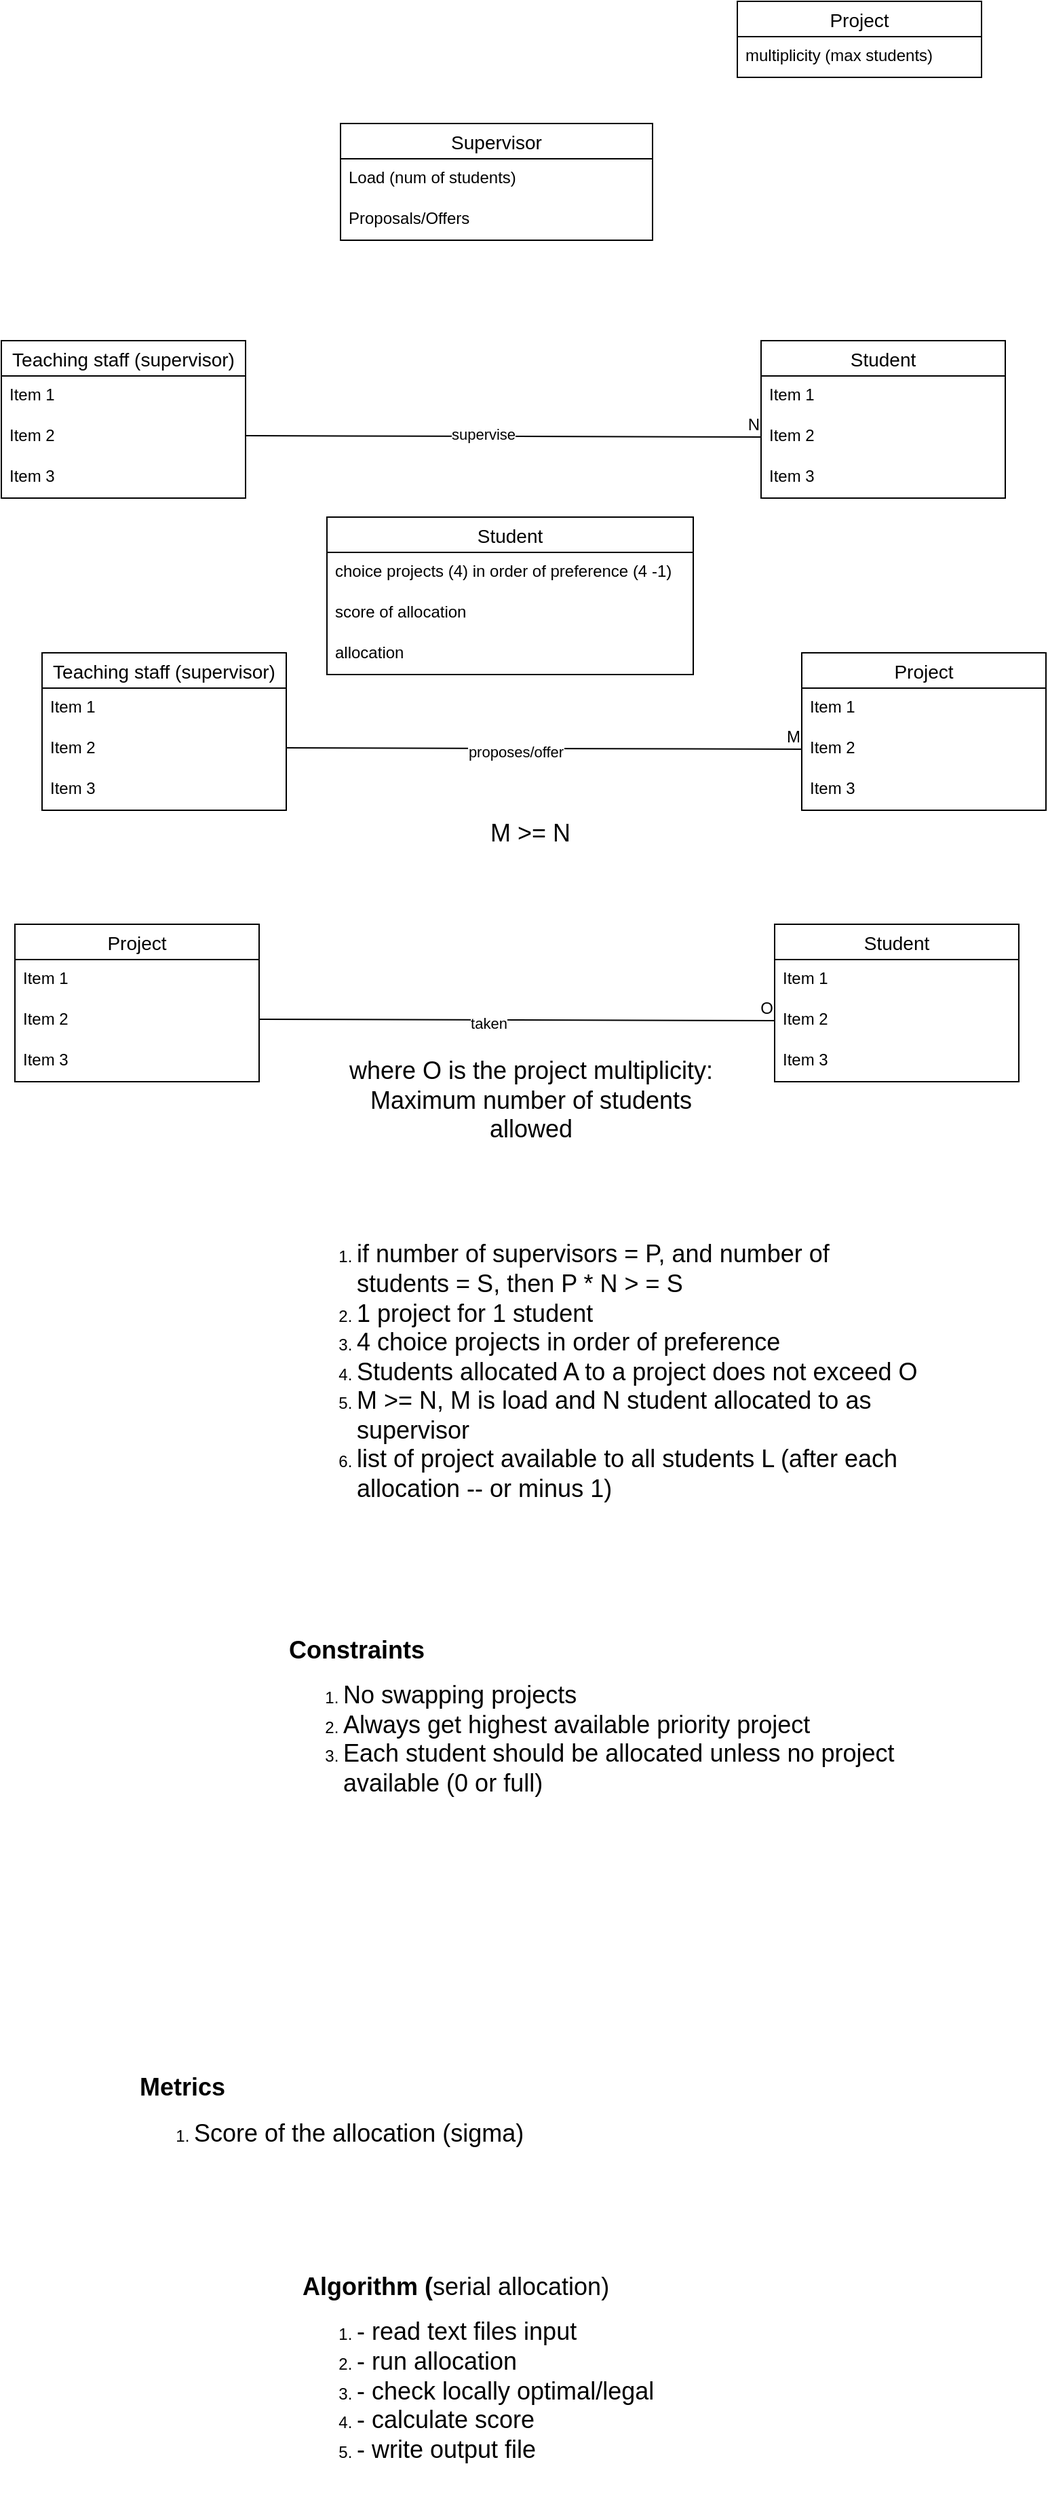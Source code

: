 <mxfile version="20.7.4" type="dropbox"><diagram id="WZCaJGfx7dx679G7GjJ3" name="Page-1"><mxGraphModel dx="1873" dy="1717" grid="1" gridSize="10" guides="1" tooltips="1" connect="1" arrows="1" fold="1" page="1" pageScale="1" pageWidth="850" pageHeight="1100" math="0" shadow="0"><root><mxCell id="0"/><mxCell id="1" parent="0"/><mxCell id="wjH6EYMui78t-Q6fl4C2-4" value="Teaching staff (supervisor)" style="swimlane;fontStyle=0;childLayout=stackLayout;horizontal=1;startSize=26;horizontalStack=0;resizeParent=1;resizeParentMax=0;resizeLast=0;collapsible=1;marginBottom=0;align=center;fontSize=14;" parent="1" vertex="1"><mxGeometry x="-110" y="100" width="180" height="116" as="geometry"/></mxCell><mxCell id="wjH6EYMui78t-Q6fl4C2-5" value="Item 1" style="text;strokeColor=none;fillColor=none;spacingLeft=4;spacingRight=4;overflow=hidden;rotatable=0;points=[[0,0.5],[1,0.5]];portConstraint=eastwest;fontSize=12;" parent="wjH6EYMui78t-Q6fl4C2-4" vertex="1"><mxGeometry y="26" width="180" height="30" as="geometry"/></mxCell><mxCell id="wjH6EYMui78t-Q6fl4C2-6" value="Item 2" style="text;strokeColor=none;fillColor=none;spacingLeft=4;spacingRight=4;overflow=hidden;rotatable=0;points=[[0,0.5],[1,0.5]];portConstraint=eastwest;fontSize=12;" parent="wjH6EYMui78t-Q6fl4C2-4" vertex="1"><mxGeometry y="56" width="180" height="30" as="geometry"/></mxCell><mxCell id="wjH6EYMui78t-Q6fl4C2-7" value="Item 3" style="text;strokeColor=none;fillColor=none;spacingLeft=4;spacingRight=4;overflow=hidden;rotatable=0;points=[[0,0.5],[1,0.5]];portConstraint=eastwest;fontSize=12;" parent="wjH6EYMui78t-Q6fl4C2-4" vertex="1"><mxGeometry y="86" width="180" height="30" as="geometry"/></mxCell><mxCell id="wjH6EYMui78t-Q6fl4C2-8" value="Student" style="swimlane;fontStyle=0;childLayout=stackLayout;horizontal=1;startSize=26;horizontalStack=0;resizeParent=1;resizeParentMax=0;resizeLast=0;collapsible=1;marginBottom=0;align=center;fontSize=14;" parent="1" vertex="1"><mxGeometry x="450" y="100" width="180" height="116" as="geometry"/></mxCell><mxCell id="wjH6EYMui78t-Q6fl4C2-9" value="Item 1" style="text;strokeColor=none;fillColor=none;spacingLeft=4;spacingRight=4;overflow=hidden;rotatable=0;points=[[0,0.5],[1,0.5]];portConstraint=eastwest;fontSize=12;" parent="wjH6EYMui78t-Q6fl4C2-8" vertex="1"><mxGeometry y="26" width="180" height="30" as="geometry"/></mxCell><mxCell id="wjH6EYMui78t-Q6fl4C2-10" value="Item 2" style="text;strokeColor=none;fillColor=none;spacingLeft=4;spacingRight=4;overflow=hidden;rotatable=0;points=[[0,0.5],[1,0.5]];portConstraint=eastwest;fontSize=12;" parent="wjH6EYMui78t-Q6fl4C2-8" vertex="1"><mxGeometry y="56" width="180" height="30" as="geometry"/></mxCell><mxCell id="wjH6EYMui78t-Q6fl4C2-11" value="Item 3" style="text;strokeColor=none;fillColor=none;spacingLeft=4;spacingRight=4;overflow=hidden;rotatable=0;points=[[0,0.5],[1,0.5]];portConstraint=eastwest;fontSize=12;" parent="wjH6EYMui78t-Q6fl4C2-8" vertex="1"><mxGeometry y="86" width="180" height="30" as="geometry"/></mxCell><mxCell id="wjH6EYMui78t-Q6fl4C2-13" value="" style="endArrow=none;html=1;rounded=0;entryX=0;entryY=0.5;entryDx=0;entryDy=0;" parent="1" target="wjH6EYMui78t-Q6fl4C2-10" edge="1"><mxGeometry relative="1" as="geometry"><mxPoint x="70" y="170" as="sourcePoint"/><mxPoint x="230" y="170" as="targetPoint"/></mxGeometry></mxCell><mxCell id="wjH6EYMui78t-Q6fl4C2-14" value="N" style="resizable=0;html=1;align=right;verticalAlign=bottom;" parent="wjH6EYMui78t-Q6fl4C2-13" connectable="0" vertex="1"><mxGeometry x="1" relative="1" as="geometry"/></mxCell><mxCell id="wjH6EYMui78t-Q6fl4C2-26" value="supervise" style="edgeLabel;html=1;align=center;verticalAlign=middle;resizable=0;points=[];" parent="wjH6EYMui78t-Q6fl4C2-13" vertex="1" connectable="0"><mxGeometry x="-0.078" y="2" relative="1" as="geometry"><mxPoint as="offset"/></mxGeometry></mxCell><mxCell id="wjH6EYMui78t-Q6fl4C2-15" value="Teaching staff (supervisor)" style="swimlane;fontStyle=0;childLayout=stackLayout;horizontal=1;startSize=26;horizontalStack=0;resizeParent=1;resizeParentMax=0;resizeLast=0;collapsible=1;marginBottom=0;align=center;fontSize=14;" parent="1" vertex="1"><mxGeometry x="-80" y="330" width="180" height="116" as="geometry"/></mxCell><mxCell id="wjH6EYMui78t-Q6fl4C2-16" value="Item 1" style="text;strokeColor=none;fillColor=none;spacingLeft=4;spacingRight=4;overflow=hidden;rotatable=0;points=[[0,0.5],[1,0.5]];portConstraint=eastwest;fontSize=12;" parent="wjH6EYMui78t-Q6fl4C2-15" vertex="1"><mxGeometry y="26" width="180" height="30" as="geometry"/></mxCell><mxCell id="wjH6EYMui78t-Q6fl4C2-17" value="Item 2" style="text;strokeColor=none;fillColor=none;spacingLeft=4;spacingRight=4;overflow=hidden;rotatable=0;points=[[0,0.5],[1,0.5]];portConstraint=eastwest;fontSize=12;" parent="wjH6EYMui78t-Q6fl4C2-15" vertex="1"><mxGeometry y="56" width="180" height="30" as="geometry"/></mxCell><mxCell id="wjH6EYMui78t-Q6fl4C2-18" value="Item 3" style="text;strokeColor=none;fillColor=none;spacingLeft=4;spacingRight=4;overflow=hidden;rotatable=0;points=[[0,0.5],[1,0.5]];portConstraint=eastwest;fontSize=12;" parent="wjH6EYMui78t-Q6fl4C2-15" vertex="1"><mxGeometry y="86" width="180" height="30" as="geometry"/></mxCell><mxCell id="wjH6EYMui78t-Q6fl4C2-19" value="Project" style="swimlane;fontStyle=0;childLayout=stackLayout;horizontal=1;startSize=26;horizontalStack=0;resizeParent=1;resizeParentMax=0;resizeLast=0;collapsible=1;marginBottom=0;align=center;fontSize=14;" parent="1" vertex="1"><mxGeometry x="480" y="330" width="180" height="116" as="geometry"/></mxCell><mxCell id="wjH6EYMui78t-Q6fl4C2-20" value="Item 1" style="text;strokeColor=none;fillColor=none;spacingLeft=4;spacingRight=4;overflow=hidden;rotatable=0;points=[[0,0.5],[1,0.5]];portConstraint=eastwest;fontSize=12;" parent="wjH6EYMui78t-Q6fl4C2-19" vertex="1"><mxGeometry y="26" width="180" height="30" as="geometry"/></mxCell><mxCell id="wjH6EYMui78t-Q6fl4C2-21" value="Item 2" style="text;strokeColor=none;fillColor=none;spacingLeft=4;spacingRight=4;overflow=hidden;rotatable=0;points=[[0,0.5],[1,0.5]];portConstraint=eastwest;fontSize=12;" parent="wjH6EYMui78t-Q6fl4C2-19" vertex="1"><mxGeometry y="56" width="180" height="30" as="geometry"/></mxCell><mxCell id="wjH6EYMui78t-Q6fl4C2-22" value="Item 3" style="text;strokeColor=none;fillColor=none;spacingLeft=4;spacingRight=4;overflow=hidden;rotatable=0;points=[[0,0.5],[1,0.5]];portConstraint=eastwest;fontSize=12;" parent="wjH6EYMui78t-Q6fl4C2-19" vertex="1"><mxGeometry y="86" width="180" height="30" as="geometry"/></mxCell><mxCell id="wjH6EYMui78t-Q6fl4C2-23" value="" style="endArrow=none;html=1;rounded=0;entryX=0;entryY=0.5;entryDx=0;entryDy=0;" parent="1" target="wjH6EYMui78t-Q6fl4C2-21" edge="1"><mxGeometry relative="1" as="geometry"><mxPoint x="100" y="400" as="sourcePoint"/><mxPoint x="260" y="400" as="targetPoint"/></mxGeometry></mxCell><mxCell id="wjH6EYMui78t-Q6fl4C2-24" value="M" style="resizable=0;html=1;align=right;verticalAlign=bottom;" parent="wjH6EYMui78t-Q6fl4C2-23" connectable="0" vertex="1"><mxGeometry x="1" relative="1" as="geometry"/></mxCell><mxCell id="wjH6EYMui78t-Q6fl4C2-25" value="proposes/offer" style="edgeLabel;html=1;align=center;verticalAlign=middle;resizable=0;points=[];" parent="wjH6EYMui78t-Q6fl4C2-23" vertex="1" connectable="0"><mxGeometry x="-0.11" y="-2" relative="1" as="geometry"><mxPoint as="offset"/></mxGeometry></mxCell><mxCell id="wjH6EYMui78t-Q6fl4C2-27" value="Project" style="swimlane;fontStyle=0;childLayout=stackLayout;horizontal=1;startSize=26;horizontalStack=0;resizeParent=1;resizeParentMax=0;resizeLast=0;collapsible=1;marginBottom=0;align=center;fontSize=14;" parent="1" vertex="1"><mxGeometry x="-100" y="530" width="180" height="116" as="geometry"/></mxCell><mxCell id="wjH6EYMui78t-Q6fl4C2-28" value="Item 1" style="text;strokeColor=none;fillColor=none;spacingLeft=4;spacingRight=4;overflow=hidden;rotatable=0;points=[[0,0.5],[1,0.5]];portConstraint=eastwest;fontSize=12;" parent="wjH6EYMui78t-Q6fl4C2-27" vertex="1"><mxGeometry y="26" width="180" height="30" as="geometry"/></mxCell><mxCell id="wjH6EYMui78t-Q6fl4C2-29" value="Item 2" style="text;strokeColor=none;fillColor=none;spacingLeft=4;spacingRight=4;overflow=hidden;rotatable=0;points=[[0,0.5],[1,0.5]];portConstraint=eastwest;fontSize=12;" parent="wjH6EYMui78t-Q6fl4C2-27" vertex="1"><mxGeometry y="56" width="180" height="30" as="geometry"/></mxCell><mxCell id="wjH6EYMui78t-Q6fl4C2-30" value="Item 3" style="text;strokeColor=none;fillColor=none;spacingLeft=4;spacingRight=4;overflow=hidden;rotatable=0;points=[[0,0.5],[1,0.5]];portConstraint=eastwest;fontSize=12;" parent="wjH6EYMui78t-Q6fl4C2-27" vertex="1"><mxGeometry y="86" width="180" height="30" as="geometry"/></mxCell><mxCell id="wjH6EYMui78t-Q6fl4C2-31" value="Student" style="swimlane;fontStyle=0;childLayout=stackLayout;horizontal=1;startSize=26;horizontalStack=0;resizeParent=1;resizeParentMax=0;resizeLast=0;collapsible=1;marginBottom=0;align=center;fontSize=14;" parent="1" vertex="1"><mxGeometry x="460" y="530" width="180" height="116" as="geometry"/></mxCell><mxCell id="wjH6EYMui78t-Q6fl4C2-32" value="Item 1" style="text;strokeColor=none;fillColor=none;spacingLeft=4;spacingRight=4;overflow=hidden;rotatable=0;points=[[0,0.5],[1,0.5]];portConstraint=eastwest;fontSize=12;" parent="wjH6EYMui78t-Q6fl4C2-31" vertex="1"><mxGeometry y="26" width="180" height="30" as="geometry"/></mxCell><mxCell id="wjH6EYMui78t-Q6fl4C2-33" value="Item 2" style="text;strokeColor=none;fillColor=none;spacingLeft=4;spacingRight=4;overflow=hidden;rotatable=0;points=[[0,0.5],[1,0.5]];portConstraint=eastwest;fontSize=12;" parent="wjH6EYMui78t-Q6fl4C2-31" vertex="1"><mxGeometry y="56" width="180" height="30" as="geometry"/></mxCell><mxCell id="wjH6EYMui78t-Q6fl4C2-34" value="Item 3" style="text;strokeColor=none;fillColor=none;spacingLeft=4;spacingRight=4;overflow=hidden;rotatable=0;points=[[0,0.5],[1,0.5]];portConstraint=eastwest;fontSize=12;" parent="wjH6EYMui78t-Q6fl4C2-31" vertex="1"><mxGeometry y="86" width="180" height="30" as="geometry"/></mxCell><mxCell id="wjH6EYMui78t-Q6fl4C2-35" value="" style="endArrow=none;html=1;rounded=0;entryX=0;entryY=0.5;entryDx=0;entryDy=0;" parent="1" target="wjH6EYMui78t-Q6fl4C2-33" edge="1"><mxGeometry relative="1" as="geometry"><mxPoint x="80" y="600" as="sourcePoint"/><mxPoint x="240" y="600" as="targetPoint"/></mxGeometry></mxCell><mxCell id="wjH6EYMui78t-Q6fl4C2-36" value="O" style="resizable=0;html=1;align=right;verticalAlign=bottom;" parent="wjH6EYMui78t-Q6fl4C2-35" connectable="0" vertex="1"><mxGeometry x="1" relative="1" as="geometry"/></mxCell><mxCell id="wjH6EYMui78t-Q6fl4C2-37" value="taken" style="edgeLabel;html=1;align=center;verticalAlign=middle;resizable=0;points=[];" parent="wjH6EYMui78t-Q6fl4C2-35" vertex="1" connectable="0"><mxGeometry x="-0.11" y="-2" relative="1" as="geometry"><mxPoint as="offset"/></mxGeometry></mxCell><mxCell id="wjH6EYMui78t-Q6fl4C2-38" value="&lt;font style=&quot;font-size: 18px;&quot;&gt;M &amp;gt;= N&lt;/font&gt;" style="text;html=1;strokeColor=none;fillColor=none;align=center;verticalAlign=middle;whiteSpace=wrap;rounded=0;" parent="1" vertex="1"><mxGeometry x="240" y="446" width="80" height="34" as="geometry"/></mxCell><mxCell id="wjH6EYMui78t-Q6fl4C2-39" value="&lt;ol&gt;&lt;li&gt;&lt;font style=&quot;font-size: 18px;&quot;&gt;if number of supervisors = P, and&amp;nbsp;&lt;/font&gt;&lt;font style=&quot;font-size: 18px;&quot;&gt;number of students = S, then P * N &amp;gt; = S&lt;/font&gt;&lt;/li&gt;&lt;li&gt;&lt;font style=&quot;font-size: 18px;&quot;&gt;1 project for 1 student&lt;/font&gt;&lt;/li&gt;&lt;li&gt;&lt;font style=&quot;font-size: 18px;&quot;&gt;4 choice projects in order of preference&lt;/font&gt;&lt;/li&gt;&lt;li&gt;&lt;span style=&quot;font-size: 18px;&quot;&gt;Students allocated A to a project does not exceed O&lt;/span&gt;&lt;/li&gt;&lt;li&gt;&lt;span style=&quot;font-size: 18px;&quot;&gt;M &amp;gt;= N, M is load and N student allocated to as supervisor&lt;br&gt;&lt;/span&gt;&lt;/li&gt;&lt;li&gt;&lt;span style=&quot;font-size: 18px;&quot;&gt;list of project available to all students L (after each allocation -- or minus 1)&lt;/span&gt;&lt;/li&gt;&lt;/ol&gt;" style="text;html=1;strokeColor=none;fillColor=none;align=left;verticalAlign=middle;whiteSpace=wrap;rounded=0;" parent="1" vertex="1"><mxGeometry x="110" y="770" width="460" height="180" as="geometry"/></mxCell><mxCell id="wjH6EYMui78t-Q6fl4C2-40" value="Student" style="swimlane;fontStyle=0;childLayout=stackLayout;horizontal=1;startSize=26;horizontalStack=0;resizeParent=1;resizeParentMax=0;resizeLast=0;collapsible=1;marginBottom=0;align=center;fontSize=14;" parent="1" vertex="1"><mxGeometry x="130" y="230" width="270" height="116" as="geometry"/></mxCell><mxCell id="wjH6EYMui78t-Q6fl4C2-42" value="choice projects (4) in order of preference (4 -1)" style="text;strokeColor=none;fillColor=none;spacingLeft=4;spacingRight=4;overflow=hidden;rotatable=0;points=[[0,0.5],[1,0.5]];portConstraint=eastwest;fontSize=12;" parent="wjH6EYMui78t-Q6fl4C2-40" vertex="1"><mxGeometry y="26" width="270" height="30" as="geometry"/></mxCell><mxCell id="wjH6EYMui78t-Q6fl4C2-43" value="score of allocation" style="text;strokeColor=none;fillColor=none;spacingLeft=4;spacingRight=4;overflow=hidden;rotatable=0;points=[[0,0.5],[1,0.5]];portConstraint=eastwest;fontSize=12;" parent="wjH6EYMui78t-Q6fl4C2-40" vertex="1"><mxGeometry y="56" width="270" height="30" as="geometry"/></mxCell><mxCell id="wjH6EYMui78t-Q6fl4C2-54" value="allocation" style="text;strokeColor=none;fillColor=none;spacingLeft=4;spacingRight=4;overflow=hidden;rotatable=0;points=[[0,0.5],[1,0.5]];portConstraint=eastwest;fontSize=12;" parent="wjH6EYMui78t-Q6fl4C2-40" vertex="1"><mxGeometry y="86" width="270" height="30" as="geometry"/></mxCell><mxCell id="wjH6EYMui78t-Q6fl4C2-44" value="&lt;font style=&quot;font-size: 18px;&quot;&gt;where O is the project multiplicity: Maximum number of students allowed&lt;/font&gt;" style="text;html=1;strokeColor=none;fillColor=none;align=center;verticalAlign=middle;whiteSpace=wrap;rounded=0;" parent="1" vertex="1"><mxGeometry x="127.5" y="630" width="305" height="60" as="geometry"/></mxCell><mxCell id="wjH6EYMui78t-Q6fl4C2-45" value="&lt;span style=&quot;font-size: 18px; background-color: initial;&quot;&gt;&lt;b&gt;Constraints&lt;/b&gt;&lt;/span&gt;&lt;br&gt;&lt;ol&gt;&lt;li&gt;&lt;span style=&quot;font-size: 18px;&quot;&gt;No swapping projects&lt;/span&gt;&lt;/li&gt;&lt;li&gt;&lt;span style=&quot;font-size: 18px;&quot;&gt;Always get highest available priority project&lt;/span&gt;&lt;/li&gt;&lt;li&gt;&lt;span style=&quot;font-size: 18px;&quot;&gt;Each student should be allocated unless no project available (0 or full)&lt;/span&gt;&lt;/li&gt;&lt;/ol&gt;" style="text;html=1;strokeColor=none;fillColor=none;align=left;verticalAlign=middle;whiteSpace=wrap;rounded=0;" parent="1" vertex="1"><mxGeometry x="100" y="1030" width="460" height="180" as="geometry"/></mxCell><mxCell id="wjH6EYMui78t-Q6fl4C2-46" value="Supervisor" style="swimlane;fontStyle=0;childLayout=stackLayout;horizontal=1;startSize=26;horizontalStack=0;resizeParent=1;resizeParentMax=0;resizeLast=0;collapsible=1;marginBottom=0;align=center;fontSize=14;" parent="1" vertex="1"><mxGeometry x="140" y="-60" width="230" height="86" as="geometry"/></mxCell><mxCell id="wjH6EYMui78t-Q6fl4C2-47" value="Load (num of students)" style="text;strokeColor=none;fillColor=none;spacingLeft=4;spacingRight=4;overflow=hidden;rotatable=0;points=[[0,0.5],[1,0.5]];portConstraint=eastwest;fontSize=12;" parent="wjH6EYMui78t-Q6fl4C2-46" vertex="1"><mxGeometry y="26" width="230" height="30" as="geometry"/></mxCell><mxCell id="wjH6EYMui78t-Q6fl4C2-48" value="Proposals/Offers" style="text;strokeColor=none;fillColor=none;spacingLeft=4;spacingRight=4;overflow=hidden;rotatable=0;points=[[0,0.5],[1,0.5]];portConstraint=eastwest;fontSize=12;" parent="wjH6EYMui78t-Q6fl4C2-46" vertex="1"><mxGeometry y="56" width="230" height="30" as="geometry"/></mxCell><mxCell id="wjH6EYMui78t-Q6fl4C2-55" value="Project" style="swimlane;fontStyle=0;childLayout=stackLayout;horizontal=1;startSize=26;horizontalStack=0;resizeParent=1;resizeParentMax=0;resizeLast=0;collapsible=1;marginBottom=0;align=center;fontSize=14;" parent="1" vertex="1"><mxGeometry x="432.5" y="-150" width="180" height="56" as="geometry"/></mxCell><mxCell id="wjH6EYMui78t-Q6fl4C2-56" value="multiplicity (max students)" style="text;strokeColor=none;fillColor=none;spacingLeft=4;spacingRight=4;overflow=hidden;rotatable=0;points=[[0,0.5],[1,0.5]];portConstraint=eastwest;fontSize=12;" parent="wjH6EYMui78t-Q6fl4C2-55" vertex="1"><mxGeometry y="26" width="180" height="30" as="geometry"/></mxCell><mxCell id="wjH6EYMui78t-Q6fl4C2-60" value="&lt;span style=&quot;font-size: 18px; background-color: initial;&quot;&gt;&lt;b&gt;Metrics&lt;/b&gt;&lt;/span&gt;&lt;br&gt;&lt;ol&gt;&lt;li&gt;&lt;span style=&quot;font-size: 18px;&quot;&gt;Score of the allocation (sigma)&lt;/span&gt;&lt;/li&gt;&lt;/ol&gt;" style="text;html=1;strokeColor=none;fillColor=none;align=left;verticalAlign=middle;whiteSpace=wrap;rounded=0;" parent="1" vertex="1"><mxGeometry x="-10" y="1320" width="460" height="180" as="geometry"/></mxCell><mxCell id="JY9D9_lvj1wTnzUvemQ--1" value="&lt;span style=&quot;font-size: 18px; background-color: initial;&quot;&gt;&lt;b&gt;Algorithm (&lt;/b&gt;&lt;/span&gt;&lt;span style=&quot;background-color: initial; font-size: 18px;&quot;&gt;serial allocation)&lt;/span&gt;&lt;span style=&quot;font-size: 18px; background-color: initial;&quot;&gt;&lt;b&gt;&lt;br&gt;&lt;/b&gt;&lt;/span&gt;&lt;ol&gt;&lt;li&gt;&lt;span style=&quot;font-size: 18px;&quot;&gt;- read text files input&lt;/span&gt;&lt;/li&gt;&lt;li&gt;&lt;span style=&quot;font-size: 18px;&quot;&gt;- run allocation&lt;/span&gt;&lt;/li&gt;&lt;li&gt;&lt;span style=&quot;font-size: 18px;&quot;&gt;- check locally optimal/legal&lt;/span&gt;&lt;/li&gt;&lt;li&gt;&lt;span style=&quot;font-size: 18px;&quot;&gt;- calculate score&lt;/span&gt;&lt;/li&gt;&lt;li&gt;&lt;span style=&quot;font-size: 18px;&quot;&gt;- write output file&lt;/span&gt;&lt;/li&gt;&lt;/ol&gt;" style="text;html=1;strokeColor=none;fillColor=none;align=left;verticalAlign=middle;whiteSpace=wrap;rounded=0;" vertex="1" parent="1"><mxGeometry x="110" y="1510" width="460" height="180" as="geometry"/></mxCell></root></mxGraphModel></diagram></mxfile>